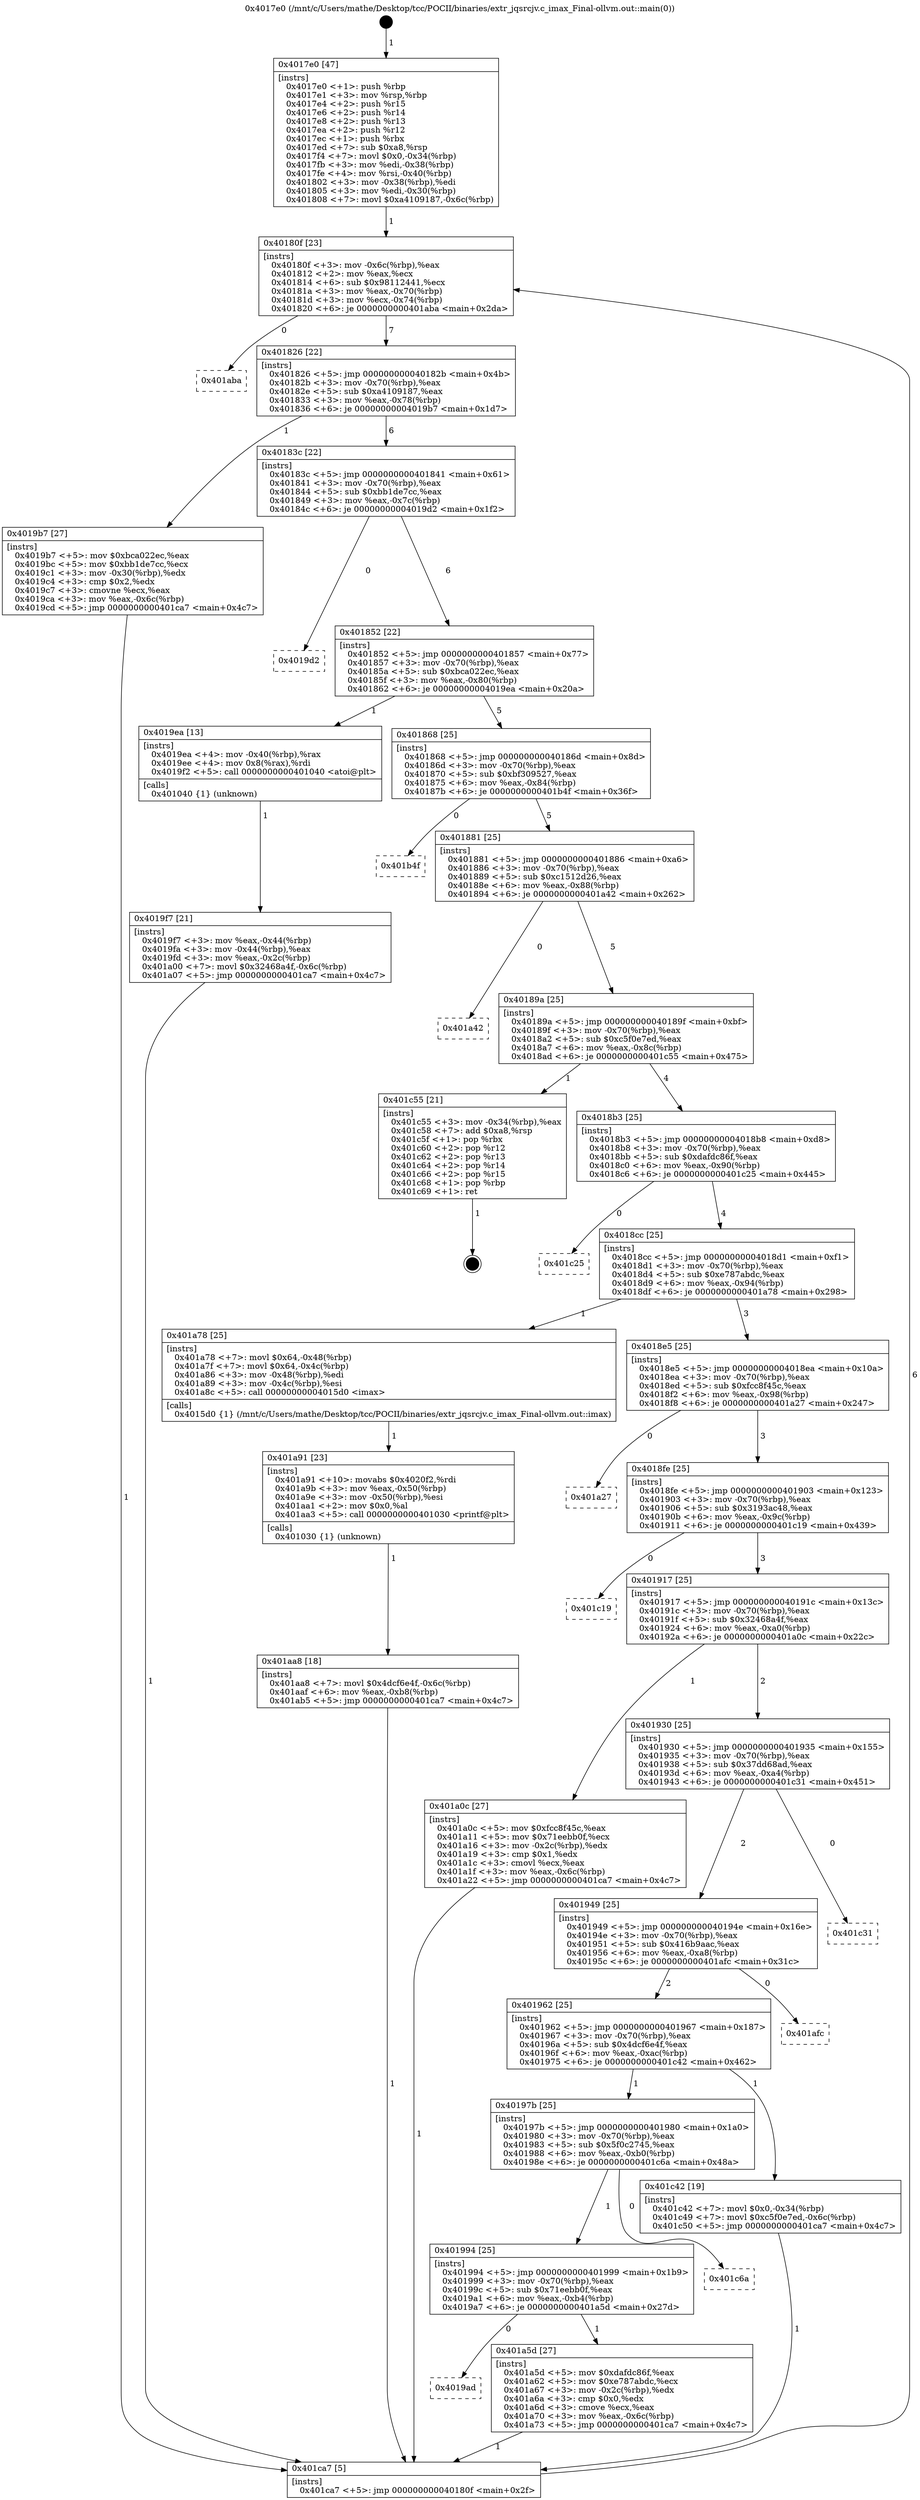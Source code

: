 digraph "0x4017e0" {
  label = "0x4017e0 (/mnt/c/Users/mathe/Desktop/tcc/POCII/binaries/extr_jqsrcjv.c_imax_Final-ollvm.out::main(0))"
  labelloc = "t"
  node[shape=record]

  Entry [label="",width=0.3,height=0.3,shape=circle,fillcolor=black,style=filled]
  "0x40180f" [label="{
     0x40180f [23]\l
     | [instrs]\l
     &nbsp;&nbsp;0x40180f \<+3\>: mov -0x6c(%rbp),%eax\l
     &nbsp;&nbsp;0x401812 \<+2\>: mov %eax,%ecx\l
     &nbsp;&nbsp;0x401814 \<+6\>: sub $0x98112441,%ecx\l
     &nbsp;&nbsp;0x40181a \<+3\>: mov %eax,-0x70(%rbp)\l
     &nbsp;&nbsp;0x40181d \<+3\>: mov %ecx,-0x74(%rbp)\l
     &nbsp;&nbsp;0x401820 \<+6\>: je 0000000000401aba \<main+0x2da\>\l
  }"]
  "0x401aba" [label="{
     0x401aba\l
  }", style=dashed]
  "0x401826" [label="{
     0x401826 [22]\l
     | [instrs]\l
     &nbsp;&nbsp;0x401826 \<+5\>: jmp 000000000040182b \<main+0x4b\>\l
     &nbsp;&nbsp;0x40182b \<+3\>: mov -0x70(%rbp),%eax\l
     &nbsp;&nbsp;0x40182e \<+5\>: sub $0xa4109187,%eax\l
     &nbsp;&nbsp;0x401833 \<+3\>: mov %eax,-0x78(%rbp)\l
     &nbsp;&nbsp;0x401836 \<+6\>: je 00000000004019b7 \<main+0x1d7\>\l
  }"]
  Exit [label="",width=0.3,height=0.3,shape=circle,fillcolor=black,style=filled,peripheries=2]
  "0x4019b7" [label="{
     0x4019b7 [27]\l
     | [instrs]\l
     &nbsp;&nbsp;0x4019b7 \<+5\>: mov $0xbca022ec,%eax\l
     &nbsp;&nbsp;0x4019bc \<+5\>: mov $0xbb1de7cc,%ecx\l
     &nbsp;&nbsp;0x4019c1 \<+3\>: mov -0x30(%rbp),%edx\l
     &nbsp;&nbsp;0x4019c4 \<+3\>: cmp $0x2,%edx\l
     &nbsp;&nbsp;0x4019c7 \<+3\>: cmovne %ecx,%eax\l
     &nbsp;&nbsp;0x4019ca \<+3\>: mov %eax,-0x6c(%rbp)\l
     &nbsp;&nbsp;0x4019cd \<+5\>: jmp 0000000000401ca7 \<main+0x4c7\>\l
  }"]
  "0x40183c" [label="{
     0x40183c [22]\l
     | [instrs]\l
     &nbsp;&nbsp;0x40183c \<+5\>: jmp 0000000000401841 \<main+0x61\>\l
     &nbsp;&nbsp;0x401841 \<+3\>: mov -0x70(%rbp),%eax\l
     &nbsp;&nbsp;0x401844 \<+5\>: sub $0xbb1de7cc,%eax\l
     &nbsp;&nbsp;0x401849 \<+3\>: mov %eax,-0x7c(%rbp)\l
     &nbsp;&nbsp;0x40184c \<+6\>: je 00000000004019d2 \<main+0x1f2\>\l
  }"]
  "0x401ca7" [label="{
     0x401ca7 [5]\l
     | [instrs]\l
     &nbsp;&nbsp;0x401ca7 \<+5\>: jmp 000000000040180f \<main+0x2f\>\l
  }"]
  "0x4017e0" [label="{
     0x4017e0 [47]\l
     | [instrs]\l
     &nbsp;&nbsp;0x4017e0 \<+1\>: push %rbp\l
     &nbsp;&nbsp;0x4017e1 \<+3\>: mov %rsp,%rbp\l
     &nbsp;&nbsp;0x4017e4 \<+2\>: push %r15\l
     &nbsp;&nbsp;0x4017e6 \<+2\>: push %r14\l
     &nbsp;&nbsp;0x4017e8 \<+2\>: push %r13\l
     &nbsp;&nbsp;0x4017ea \<+2\>: push %r12\l
     &nbsp;&nbsp;0x4017ec \<+1\>: push %rbx\l
     &nbsp;&nbsp;0x4017ed \<+7\>: sub $0xa8,%rsp\l
     &nbsp;&nbsp;0x4017f4 \<+7\>: movl $0x0,-0x34(%rbp)\l
     &nbsp;&nbsp;0x4017fb \<+3\>: mov %edi,-0x38(%rbp)\l
     &nbsp;&nbsp;0x4017fe \<+4\>: mov %rsi,-0x40(%rbp)\l
     &nbsp;&nbsp;0x401802 \<+3\>: mov -0x38(%rbp),%edi\l
     &nbsp;&nbsp;0x401805 \<+3\>: mov %edi,-0x30(%rbp)\l
     &nbsp;&nbsp;0x401808 \<+7\>: movl $0xa4109187,-0x6c(%rbp)\l
  }"]
  "0x401aa8" [label="{
     0x401aa8 [18]\l
     | [instrs]\l
     &nbsp;&nbsp;0x401aa8 \<+7\>: movl $0x4dcf6e4f,-0x6c(%rbp)\l
     &nbsp;&nbsp;0x401aaf \<+6\>: mov %eax,-0xb8(%rbp)\l
     &nbsp;&nbsp;0x401ab5 \<+5\>: jmp 0000000000401ca7 \<main+0x4c7\>\l
  }"]
  "0x4019d2" [label="{
     0x4019d2\l
  }", style=dashed]
  "0x401852" [label="{
     0x401852 [22]\l
     | [instrs]\l
     &nbsp;&nbsp;0x401852 \<+5\>: jmp 0000000000401857 \<main+0x77\>\l
     &nbsp;&nbsp;0x401857 \<+3\>: mov -0x70(%rbp),%eax\l
     &nbsp;&nbsp;0x40185a \<+5\>: sub $0xbca022ec,%eax\l
     &nbsp;&nbsp;0x40185f \<+3\>: mov %eax,-0x80(%rbp)\l
     &nbsp;&nbsp;0x401862 \<+6\>: je 00000000004019ea \<main+0x20a\>\l
  }"]
  "0x401a91" [label="{
     0x401a91 [23]\l
     | [instrs]\l
     &nbsp;&nbsp;0x401a91 \<+10\>: movabs $0x4020f2,%rdi\l
     &nbsp;&nbsp;0x401a9b \<+3\>: mov %eax,-0x50(%rbp)\l
     &nbsp;&nbsp;0x401a9e \<+3\>: mov -0x50(%rbp),%esi\l
     &nbsp;&nbsp;0x401aa1 \<+2\>: mov $0x0,%al\l
     &nbsp;&nbsp;0x401aa3 \<+5\>: call 0000000000401030 \<printf@plt\>\l
     | [calls]\l
     &nbsp;&nbsp;0x401030 \{1\} (unknown)\l
  }"]
  "0x4019ea" [label="{
     0x4019ea [13]\l
     | [instrs]\l
     &nbsp;&nbsp;0x4019ea \<+4\>: mov -0x40(%rbp),%rax\l
     &nbsp;&nbsp;0x4019ee \<+4\>: mov 0x8(%rax),%rdi\l
     &nbsp;&nbsp;0x4019f2 \<+5\>: call 0000000000401040 \<atoi@plt\>\l
     | [calls]\l
     &nbsp;&nbsp;0x401040 \{1\} (unknown)\l
  }"]
  "0x401868" [label="{
     0x401868 [25]\l
     | [instrs]\l
     &nbsp;&nbsp;0x401868 \<+5\>: jmp 000000000040186d \<main+0x8d\>\l
     &nbsp;&nbsp;0x40186d \<+3\>: mov -0x70(%rbp),%eax\l
     &nbsp;&nbsp;0x401870 \<+5\>: sub $0xbf309527,%eax\l
     &nbsp;&nbsp;0x401875 \<+6\>: mov %eax,-0x84(%rbp)\l
     &nbsp;&nbsp;0x40187b \<+6\>: je 0000000000401b4f \<main+0x36f\>\l
  }"]
  "0x4019f7" [label="{
     0x4019f7 [21]\l
     | [instrs]\l
     &nbsp;&nbsp;0x4019f7 \<+3\>: mov %eax,-0x44(%rbp)\l
     &nbsp;&nbsp;0x4019fa \<+3\>: mov -0x44(%rbp),%eax\l
     &nbsp;&nbsp;0x4019fd \<+3\>: mov %eax,-0x2c(%rbp)\l
     &nbsp;&nbsp;0x401a00 \<+7\>: movl $0x32468a4f,-0x6c(%rbp)\l
     &nbsp;&nbsp;0x401a07 \<+5\>: jmp 0000000000401ca7 \<main+0x4c7\>\l
  }"]
  "0x4019ad" [label="{
     0x4019ad\l
  }", style=dashed]
  "0x401b4f" [label="{
     0x401b4f\l
  }", style=dashed]
  "0x401881" [label="{
     0x401881 [25]\l
     | [instrs]\l
     &nbsp;&nbsp;0x401881 \<+5\>: jmp 0000000000401886 \<main+0xa6\>\l
     &nbsp;&nbsp;0x401886 \<+3\>: mov -0x70(%rbp),%eax\l
     &nbsp;&nbsp;0x401889 \<+5\>: sub $0xc1512d26,%eax\l
     &nbsp;&nbsp;0x40188e \<+6\>: mov %eax,-0x88(%rbp)\l
     &nbsp;&nbsp;0x401894 \<+6\>: je 0000000000401a42 \<main+0x262\>\l
  }"]
  "0x401a5d" [label="{
     0x401a5d [27]\l
     | [instrs]\l
     &nbsp;&nbsp;0x401a5d \<+5\>: mov $0xdafdc86f,%eax\l
     &nbsp;&nbsp;0x401a62 \<+5\>: mov $0xe787abdc,%ecx\l
     &nbsp;&nbsp;0x401a67 \<+3\>: mov -0x2c(%rbp),%edx\l
     &nbsp;&nbsp;0x401a6a \<+3\>: cmp $0x0,%edx\l
     &nbsp;&nbsp;0x401a6d \<+3\>: cmove %ecx,%eax\l
     &nbsp;&nbsp;0x401a70 \<+3\>: mov %eax,-0x6c(%rbp)\l
     &nbsp;&nbsp;0x401a73 \<+5\>: jmp 0000000000401ca7 \<main+0x4c7\>\l
  }"]
  "0x401a42" [label="{
     0x401a42\l
  }", style=dashed]
  "0x40189a" [label="{
     0x40189a [25]\l
     | [instrs]\l
     &nbsp;&nbsp;0x40189a \<+5\>: jmp 000000000040189f \<main+0xbf\>\l
     &nbsp;&nbsp;0x40189f \<+3\>: mov -0x70(%rbp),%eax\l
     &nbsp;&nbsp;0x4018a2 \<+5\>: sub $0xc5f0e7ed,%eax\l
     &nbsp;&nbsp;0x4018a7 \<+6\>: mov %eax,-0x8c(%rbp)\l
     &nbsp;&nbsp;0x4018ad \<+6\>: je 0000000000401c55 \<main+0x475\>\l
  }"]
  "0x401994" [label="{
     0x401994 [25]\l
     | [instrs]\l
     &nbsp;&nbsp;0x401994 \<+5\>: jmp 0000000000401999 \<main+0x1b9\>\l
     &nbsp;&nbsp;0x401999 \<+3\>: mov -0x70(%rbp),%eax\l
     &nbsp;&nbsp;0x40199c \<+5\>: sub $0x71eebb0f,%eax\l
     &nbsp;&nbsp;0x4019a1 \<+6\>: mov %eax,-0xb4(%rbp)\l
     &nbsp;&nbsp;0x4019a7 \<+6\>: je 0000000000401a5d \<main+0x27d\>\l
  }"]
  "0x401c55" [label="{
     0x401c55 [21]\l
     | [instrs]\l
     &nbsp;&nbsp;0x401c55 \<+3\>: mov -0x34(%rbp),%eax\l
     &nbsp;&nbsp;0x401c58 \<+7\>: add $0xa8,%rsp\l
     &nbsp;&nbsp;0x401c5f \<+1\>: pop %rbx\l
     &nbsp;&nbsp;0x401c60 \<+2\>: pop %r12\l
     &nbsp;&nbsp;0x401c62 \<+2\>: pop %r13\l
     &nbsp;&nbsp;0x401c64 \<+2\>: pop %r14\l
     &nbsp;&nbsp;0x401c66 \<+2\>: pop %r15\l
     &nbsp;&nbsp;0x401c68 \<+1\>: pop %rbp\l
     &nbsp;&nbsp;0x401c69 \<+1\>: ret\l
  }"]
  "0x4018b3" [label="{
     0x4018b3 [25]\l
     | [instrs]\l
     &nbsp;&nbsp;0x4018b3 \<+5\>: jmp 00000000004018b8 \<main+0xd8\>\l
     &nbsp;&nbsp;0x4018b8 \<+3\>: mov -0x70(%rbp),%eax\l
     &nbsp;&nbsp;0x4018bb \<+5\>: sub $0xdafdc86f,%eax\l
     &nbsp;&nbsp;0x4018c0 \<+6\>: mov %eax,-0x90(%rbp)\l
     &nbsp;&nbsp;0x4018c6 \<+6\>: je 0000000000401c25 \<main+0x445\>\l
  }"]
  "0x401c6a" [label="{
     0x401c6a\l
  }", style=dashed]
  "0x401c25" [label="{
     0x401c25\l
  }", style=dashed]
  "0x4018cc" [label="{
     0x4018cc [25]\l
     | [instrs]\l
     &nbsp;&nbsp;0x4018cc \<+5\>: jmp 00000000004018d1 \<main+0xf1\>\l
     &nbsp;&nbsp;0x4018d1 \<+3\>: mov -0x70(%rbp),%eax\l
     &nbsp;&nbsp;0x4018d4 \<+5\>: sub $0xe787abdc,%eax\l
     &nbsp;&nbsp;0x4018d9 \<+6\>: mov %eax,-0x94(%rbp)\l
     &nbsp;&nbsp;0x4018df \<+6\>: je 0000000000401a78 \<main+0x298\>\l
  }"]
  "0x40197b" [label="{
     0x40197b [25]\l
     | [instrs]\l
     &nbsp;&nbsp;0x40197b \<+5\>: jmp 0000000000401980 \<main+0x1a0\>\l
     &nbsp;&nbsp;0x401980 \<+3\>: mov -0x70(%rbp),%eax\l
     &nbsp;&nbsp;0x401983 \<+5\>: sub $0x5f0c2745,%eax\l
     &nbsp;&nbsp;0x401988 \<+6\>: mov %eax,-0xb0(%rbp)\l
     &nbsp;&nbsp;0x40198e \<+6\>: je 0000000000401c6a \<main+0x48a\>\l
  }"]
  "0x401a78" [label="{
     0x401a78 [25]\l
     | [instrs]\l
     &nbsp;&nbsp;0x401a78 \<+7\>: movl $0x64,-0x48(%rbp)\l
     &nbsp;&nbsp;0x401a7f \<+7\>: movl $0x64,-0x4c(%rbp)\l
     &nbsp;&nbsp;0x401a86 \<+3\>: mov -0x48(%rbp),%edi\l
     &nbsp;&nbsp;0x401a89 \<+3\>: mov -0x4c(%rbp),%esi\l
     &nbsp;&nbsp;0x401a8c \<+5\>: call 00000000004015d0 \<imax\>\l
     | [calls]\l
     &nbsp;&nbsp;0x4015d0 \{1\} (/mnt/c/Users/mathe/Desktop/tcc/POCII/binaries/extr_jqsrcjv.c_imax_Final-ollvm.out::imax)\l
  }"]
  "0x4018e5" [label="{
     0x4018e5 [25]\l
     | [instrs]\l
     &nbsp;&nbsp;0x4018e5 \<+5\>: jmp 00000000004018ea \<main+0x10a\>\l
     &nbsp;&nbsp;0x4018ea \<+3\>: mov -0x70(%rbp),%eax\l
     &nbsp;&nbsp;0x4018ed \<+5\>: sub $0xfcc8f45c,%eax\l
     &nbsp;&nbsp;0x4018f2 \<+6\>: mov %eax,-0x98(%rbp)\l
     &nbsp;&nbsp;0x4018f8 \<+6\>: je 0000000000401a27 \<main+0x247\>\l
  }"]
  "0x401c42" [label="{
     0x401c42 [19]\l
     | [instrs]\l
     &nbsp;&nbsp;0x401c42 \<+7\>: movl $0x0,-0x34(%rbp)\l
     &nbsp;&nbsp;0x401c49 \<+7\>: movl $0xc5f0e7ed,-0x6c(%rbp)\l
     &nbsp;&nbsp;0x401c50 \<+5\>: jmp 0000000000401ca7 \<main+0x4c7\>\l
  }"]
  "0x401a27" [label="{
     0x401a27\l
  }", style=dashed]
  "0x4018fe" [label="{
     0x4018fe [25]\l
     | [instrs]\l
     &nbsp;&nbsp;0x4018fe \<+5\>: jmp 0000000000401903 \<main+0x123\>\l
     &nbsp;&nbsp;0x401903 \<+3\>: mov -0x70(%rbp),%eax\l
     &nbsp;&nbsp;0x401906 \<+5\>: sub $0x3193ac48,%eax\l
     &nbsp;&nbsp;0x40190b \<+6\>: mov %eax,-0x9c(%rbp)\l
     &nbsp;&nbsp;0x401911 \<+6\>: je 0000000000401c19 \<main+0x439\>\l
  }"]
  "0x401962" [label="{
     0x401962 [25]\l
     | [instrs]\l
     &nbsp;&nbsp;0x401962 \<+5\>: jmp 0000000000401967 \<main+0x187\>\l
     &nbsp;&nbsp;0x401967 \<+3\>: mov -0x70(%rbp),%eax\l
     &nbsp;&nbsp;0x40196a \<+5\>: sub $0x4dcf6e4f,%eax\l
     &nbsp;&nbsp;0x40196f \<+6\>: mov %eax,-0xac(%rbp)\l
     &nbsp;&nbsp;0x401975 \<+6\>: je 0000000000401c42 \<main+0x462\>\l
  }"]
  "0x401c19" [label="{
     0x401c19\l
  }", style=dashed]
  "0x401917" [label="{
     0x401917 [25]\l
     | [instrs]\l
     &nbsp;&nbsp;0x401917 \<+5\>: jmp 000000000040191c \<main+0x13c\>\l
     &nbsp;&nbsp;0x40191c \<+3\>: mov -0x70(%rbp),%eax\l
     &nbsp;&nbsp;0x40191f \<+5\>: sub $0x32468a4f,%eax\l
     &nbsp;&nbsp;0x401924 \<+6\>: mov %eax,-0xa0(%rbp)\l
     &nbsp;&nbsp;0x40192a \<+6\>: je 0000000000401a0c \<main+0x22c\>\l
  }"]
  "0x401afc" [label="{
     0x401afc\l
  }", style=dashed]
  "0x401a0c" [label="{
     0x401a0c [27]\l
     | [instrs]\l
     &nbsp;&nbsp;0x401a0c \<+5\>: mov $0xfcc8f45c,%eax\l
     &nbsp;&nbsp;0x401a11 \<+5\>: mov $0x71eebb0f,%ecx\l
     &nbsp;&nbsp;0x401a16 \<+3\>: mov -0x2c(%rbp),%edx\l
     &nbsp;&nbsp;0x401a19 \<+3\>: cmp $0x1,%edx\l
     &nbsp;&nbsp;0x401a1c \<+3\>: cmovl %ecx,%eax\l
     &nbsp;&nbsp;0x401a1f \<+3\>: mov %eax,-0x6c(%rbp)\l
     &nbsp;&nbsp;0x401a22 \<+5\>: jmp 0000000000401ca7 \<main+0x4c7\>\l
  }"]
  "0x401930" [label="{
     0x401930 [25]\l
     | [instrs]\l
     &nbsp;&nbsp;0x401930 \<+5\>: jmp 0000000000401935 \<main+0x155\>\l
     &nbsp;&nbsp;0x401935 \<+3\>: mov -0x70(%rbp),%eax\l
     &nbsp;&nbsp;0x401938 \<+5\>: sub $0x37dd68ad,%eax\l
     &nbsp;&nbsp;0x40193d \<+6\>: mov %eax,-0xa4(%rbp)\l
     &nbsp;&nbsp;0x401943 \<+6\>: je 0000000000401c31 \<main+0x451\>\l
  }"]
  "0x401949" [label="{
     0x401949 [25]\l
     | [instrs]\l
     &nbsp;&nbsp;0x401949 \<+5\>: jmp 000000000040194e \<main+0x16e\>\l
     &nbsp;&nbsp;0x40194e \<+3\>: mov -0x70(%rbp),%eax\l
     &nbsp;&nbsp;0x401951 \<+5\>: sub $0x416b9aac,%eax\l
     &nbsp;&nbsp;0x401956 \<+6\>: mov %eax,-0xa8(%rbp)\l
     &nbsp;&nbsp;0x40195c \<+6\>: je 0000000000401afc \<main+0x31c\>\l
  }"]
  "0x401c31" [label="{
     0x401c31\l
  }", style=dashed]
  Entry -> "0x4017e0" [label=" 1"]
  "0x40180f" -> "0x401aba" [label=" 0"]
  "0x40180f" -> "0x401826" [label=" 7"]
  "0x401c55" -> Exit [label=" 1"]
  "0x401826" -> "0x4019b7" [label=" 1"]
  "0x401826" -> "0x40183c" [label=" 6"]
  "0x4019b7" -> "0x401ca7" [label=" 1"]
  "0x4017e0" -> "0x40180f" [label=" 1"]
  "0x401ca7" -> "0x40180f" [label=" 6"]
  "0x401c42" -> "0x401ca7" [label=" 1"]
  "0x40183c" -> "0x4019d2" [label=" 0"]
  "0x40183c" -> "0x401852" [label=" 6"]
  "0x401aa8" -> "0x401ca7" [label=" 1"]
  "0x401852" -> "0x4019ea" [label=" 1"]
  "0x401852" -> "0x401868" [label=" 5"]
  "0x4019ea" -> "0x4019f7" [label=" 1"]
  "0x4019f7" -> "0x401ca7" [label=" 1"]
  "0x401a91" -> "0x401aa8" [label=" 1"]
  "0x401868" -> "0x401b4f" [label=" 0"]
  "0x401868" -> "0x401881" [label=" 5"]
  "0x401a78" -> "0x401a91" [label=" 1"]
  "0x401881" -> "0x401a42" [label=" 0"]
  "0x401881" -> "0x40189a" [label=" 5"]
  "0x401a5d" -> "0x401ca7" [label=" 1"]
  "0x40189a" -> "0x401c55" [label=" 1"]
  "0x40189a" -> "0x4018b3" [label=" 4"]
  "0x401994" -> "0x401a5d" [label=" 1"]
  "0x4018b3" -> "0x401c25" [label=" 0"]
  "0x4018b3" -> "0x4018cc" [label=" 4"]
  "0x401994" -> "0x4019ad" [label=" 0"]
  "0x4018cc" -> "0x401a78" [label=" 1"]
  "0x4018cc" -> "0x4018e5" [label=" 3"]
  "0x40197b" -> "0x401c6a" [label=" 0"]
  "0x4018e5" -> "0x401a27" [label=" 0"]
  "0x4018e5" -> "0x4018fe" [label=" 3"]
  "0x40197b" -> "0x401994" [label=" 1"]
  "0x4018fe" -> "0x401c19" [label=" 0"]
  "0x4018fe" -> "0x401917" [label=" 3"]
  "0x401962" -> "0x401c42" [label=" 1"]
  "0x401917" -> "0x401a0c" [label=" 1"]
  "0x401917" -> "0x401930" [label=" 2"]
  "0x401a0c" -> "0x401ca7" [label=" 1"]
  "0x401962" -> "0x40197b" [label=" 1"]
  "0x401930" -> "0x401c31" [label=" 0"]
  "0x401930" -> "0x401949" [label=" 2"]
  "0x401949" -> "0x401962" [label=" 2"]
  "0x401949" -> "0x401afc" [label=" 0"]
}
